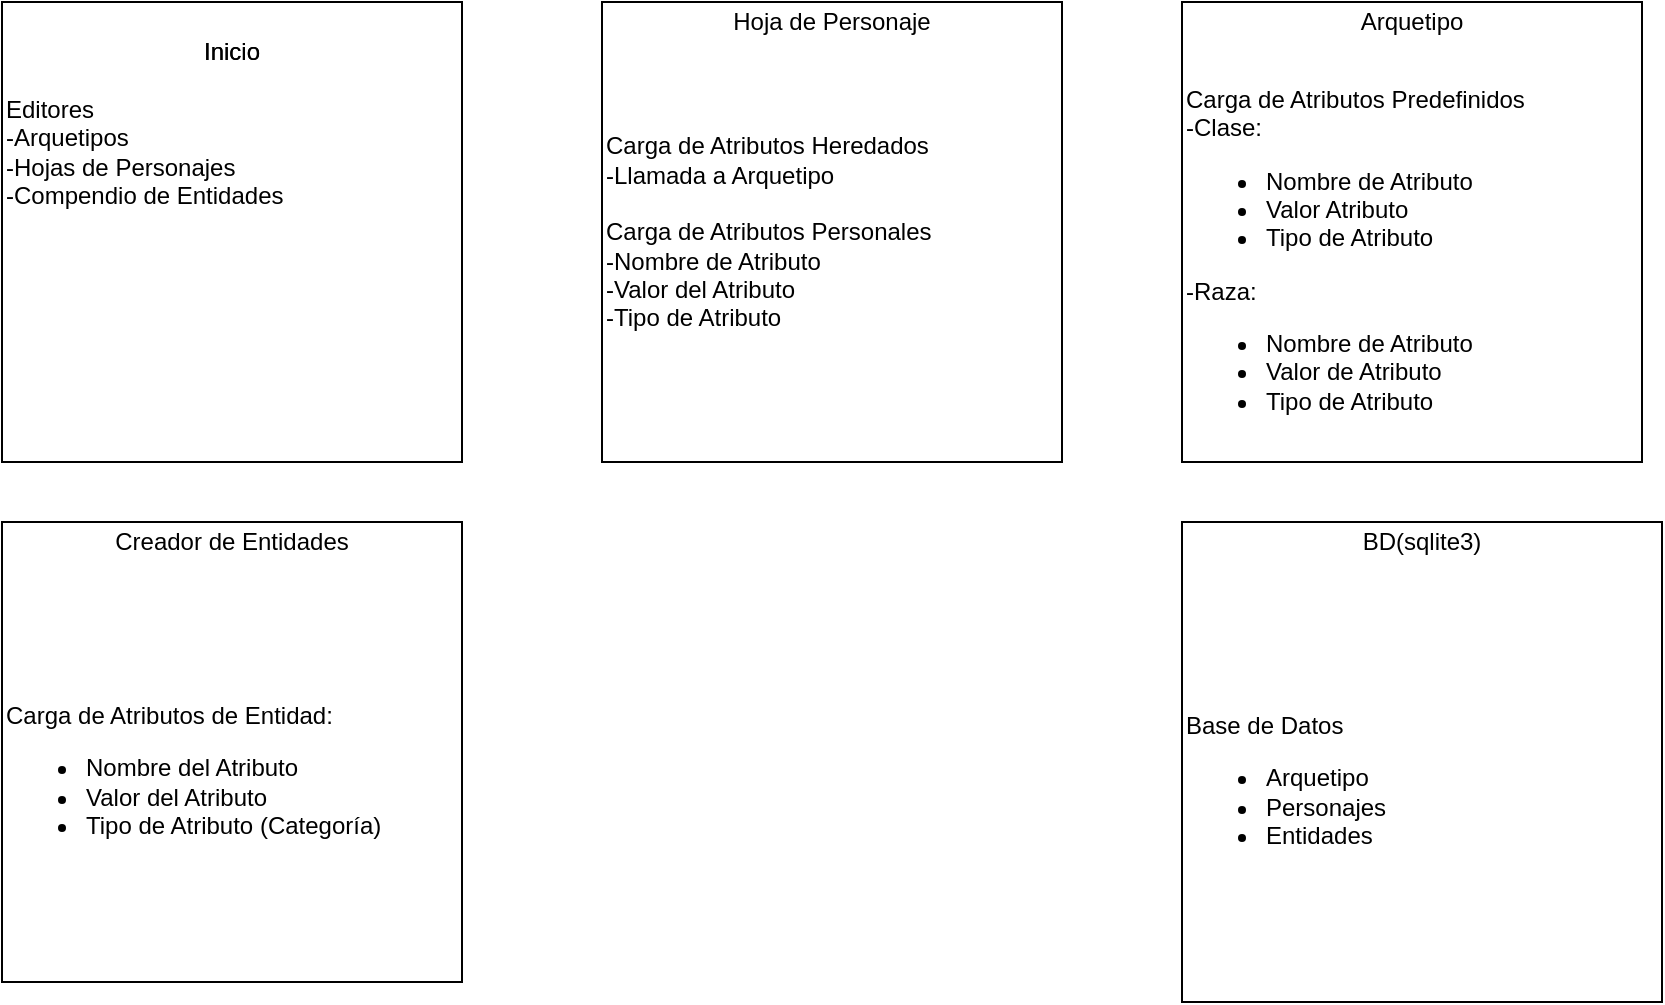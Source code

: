 <mxfile version="13.1.14" type="github">
  <diagram id="WJYfx1BopP6gJgBmTmAw" name="Page-1">
    <mxGraphModel dx="1038" dy="547" grid="1" gridSize="10" guides="1" tooltips="1" connect="1" arrows="1" fold="1" page="1" pageScale="1" pageWidth="1169" pageHeight="826" math="0" shadow="0">
      <root>
        <mxCell id="0" />
        <mxCell id="1" parent="0" />
        <mxCell id="j1_5Dy58ub5c6Df6DL9t-3" value="" style="whiteSpace=wrap;html=1;aspect=fixed;align=left;" parent="1" vertex="1">
          <mxGeometry x="50" y="20" width="230" height="230" as="geometry" />
        </mxCell>
        <mxCell id="j1_5Dy58ub5c6Df6DL9t-4" value="Inicio" style="text;html=1;strokeColor=none;fillColor=none;align=center;verticalAlign=middle;whiteSpace=wrap;rounded=0;" parent="1" vertex="1">
          <mxGeometry x="50" y="20" width="230" height="50" as="geometry" />
        </mxCell>
        <mxCell id="j1_5Dy58ub5c6Df6DL9t-5" value="Inicio" style="text;html=1;strokeColor=none;fillColor=none;align=center;verticalAlign=middle;whiteSpace=wrap;rounded=0;" parent="1" vertex="1">
          <mxGeometry x="50" y="20" width="230" height="50" as="geometry" />
        </mxCell>
        <mxCell id="j1_5Dy58ub5c6Df6DL9t-6" value="&lt;div&gt;Editores&lt;/div&gt;&lt;div&gt;-Arquetipos&lt;br&gt;&lt;/div&gt;&lt;div&gt;-Hojas de Personajes&lt;/div&gt;&lt;div&gt;-Compendio de Entidades&lt;br&gt;&lt;/div&gt;" style="text;html=1;strokeColor=none;fillColor=none;align=left;verticalAlign=middle;whiteSpace=wrap;rounded=0;" parent="1" vertex="1">
          <mxGeometry x="50" y="70" width="230" height="50" as="geometry" />
        </mxCell>
        <mxCell id="j1_5Dy58ub5c6Df6DL9t-7" value="Text" style="text;html=1;strokeColor=none;fillColor=none;align=center;verticalAlign=middle;whiteSpace=wrap;rounded=0;" parent="1" vertex="1">
          <mxGeometry x="445" y="30" width="40" height="20" as="geometry" />
        </mxCell>
        <mxCell id="j1_5Dy58ub5c6Df6DL9t-8" value="" style="whiteSpace=wrap;html=1;aspect=fixed;align=left;" parent="1" vertex="1">
          <mxGeometry x="350" y="20" width="230" height="230" as="geometry" />
        </mxCell>
        <mxCell id="j1_5Dy58ub5c6Df6DL9t-9" value="Hoja de Personaje" style="text;html=1;strokeColor=none;fillColor=none;align=center;verticalAlign=middle;whiteSpace=wrap;rounded=0;" parent="1" vertex="1">
          <mxGeometry x="335" y="20" width="260" height="20" as="geometry" />
        </mxCell>
        <mxCell id="j1_5Dy58ub5c6Df6DL9t-10" value="&lt;div&gt;Carga de Atributos Heredados&lt;/div&gt;&lt;div&gt;-Llamada a Arquetipo&lt;br&gt;&lt;/div&gt;&lt;div&gt;&lt;br&gt;&lt;/div&gt;&lt;div&gt;Carga de Atributos Personales&lt;br&gt;&lt;/div&gt;&lt;div&gt;-Nombre de Atributo&lt;/div&gt;&lt;div&gt;-Valor del Atributo&lt;/div&gt;&lt;div&gt;-Tipo de Atributo&lt;br&gt;&lt;/div&gt;" style="text;html=1;strokeColor=none;fillColor=none;align=left;verticalAlign=middle;whiteSpace=wrap;rounded=0;" parent="1" vertex="1">
          <mxGeometry x="350" y="20" width="230" height="230" as="geometry" />
        </mxCell>
        <mxCell id="j1_5Dy58ub5c6Df6DL9t-11" value="" style="whiteSpace=wrap;html=1;aspect=fixed;align=left;" parent="1" vertex="1">
          <mxGeometry x="640" y="20" width="230" height="230" as="geometry" />
        </mxCell>
        <mxCell id="j1_5Dy58ub5c6Df6DL9t-12" value="Arquetipo" style="text;html=1;strokeColor=none;fillColor=none;align=center;verticalAlign=middle;whiteSpace=wrap;rounded=0;" parent="1" vertex="1">
          <mxGeometry x="640" y="20" width="230" height="20" as="geometry" />
        </mxCell>
        <mxCell id="j1_5Dy58ub5c6Df6DL9t-13" value="&lt;div&gt;Carga de Atributos Predefinidos&lt;/div&gt;&lt;div&gt;-Clase:&lt;/div&gt;&lt;div&gt;&lt;ul&gt;&lt;li&gt;Nombre de Atributo&lt;/li&gt;&lt;li&gt;Valor Atributo&lt;/li&gt;&lt;li&gt;Tipo de Atributo&lt;br&gt;&lt;/li&gt;&lt;/ul&gt;&lt;/div&gt;&lt;div&gt;-Raza:&lt;/div&gt;&lt;div&gt;&lt;ul&gt;&lt;li&gt;Nombre de Atributo&lt;/li&gt;&lt;li&gt;Valor de Atributo&lt;/li&gt;&lt;li&gt;Tipo de Atributo&lt;br&gt;&lt;/li&gt;&lt;/ul&gt;&lt;/div&gt;" style="text;html=1;strokeColor=none;fillColor=none;align=left;verticalAlign=middle;whiteSpace=wrap;rounded=0;" parent="1" vertex="1">
          <mxGeometry x="640" y="50" width="230" height="200" as="geometry" />
        </mxCell>
        <mxCell id="j1_5Dy58ub5c6Df6DL9t-14" value="" style="whiteSpace=wrap;html=1;aspect=fixed;align=left;" parent="1" vertex="1">
          <mxGeometry x="50" y="280" width="230" height="230" as="geometry" />
        </mxCell>
        <mxCell id="j1_5Dy58ub5c6Df6DL9t-15" value="Creador de Entidades" style="text;html=1;strokeColor=none;fillColor=none;align=center;verticalAlign=middle;whiteSpace=wrap;rounded=0;" parent="1" vertex="1">
          <mxGeometry x="50" y="280" width="230" height="20" as="geometry" />
        </mxCell>
        <mxCell id="j1_5Dy58ub5c6Df6DL9t-16" value="&lt;div&gt;Carga de Atributos de Entidad:&lt;/div&gt;&lt;div&gt;&lt;ul&gt;&lt;li&gt;Nombre del Atributo&lt;br&gt;&lt;/li&gt;&lt;li&gt;Valor del Atributo&lt;/li&gt;&lt;li&gt;Tipo de Atributo (Categoría)&lt;br&gt;&lt;/li&gt;&lt;/ul&gt;&lt;/div&gt;" style="text;html=1;strokeColor=none;fillColor=none;align=left;verticalAlign=middle;whiteSpace=wrap;rounded=0;" parent="1" vertex="1">
          <mxGeometry x="50" y="310" width="230" height="200" as="geometry" />
        </mxCell>
        <mxCell id="VQYlvWcYDZwcA6km56Yy-1" value="" style="whiteSpace=wrap;html=1;aspect=fixed;" vertex="1" parent="1">
          <mxGeometry x="640" y="280" width="240" height="240" as="geometry" />
        </mxCell>
        <mxCell id="VQYlvWcYDZwcA6km56Yy-2" value="BD(sqlite3)" style="text;html=1;strokeColor=none;fillColor=none;align=center;verticalAlign=middle;whiteSpace=wrap;rounded=0;" vertex="1" parent="1">
          <mxGeometry x="640" y="280" width="240" height="20" as="geometry" />
        </mxCell>
        <mxCell id="VQYlvWcYDZwcA6km56Yy-3" value="&lt;div&gt;Base de Datos&lt;/div&gt;&lt;div&gt;&lt;ul&gt;&lt;li&gt;Arquetipo&lt;/li&gt;&lt;li&gt;Personajes&lt;/li&gt;&lt;li&gt;Entidades&lt;br&gt;&lt;/li&gt;&lt;/ul&gt;&lt;/div&gt;" style="text;html=1;strokeColor=none;fillColor=none;align=left;verticalAlign=middle;whiteSpace=wrap;rounded=0;" vertex="1" parent="1">
          <mxGeometry x="640" y="310" width="240" height="210" as="geometry" />
        </mxCell>
      </root>
    </mxGraphModel>
  </diagram>
</mxfile>

